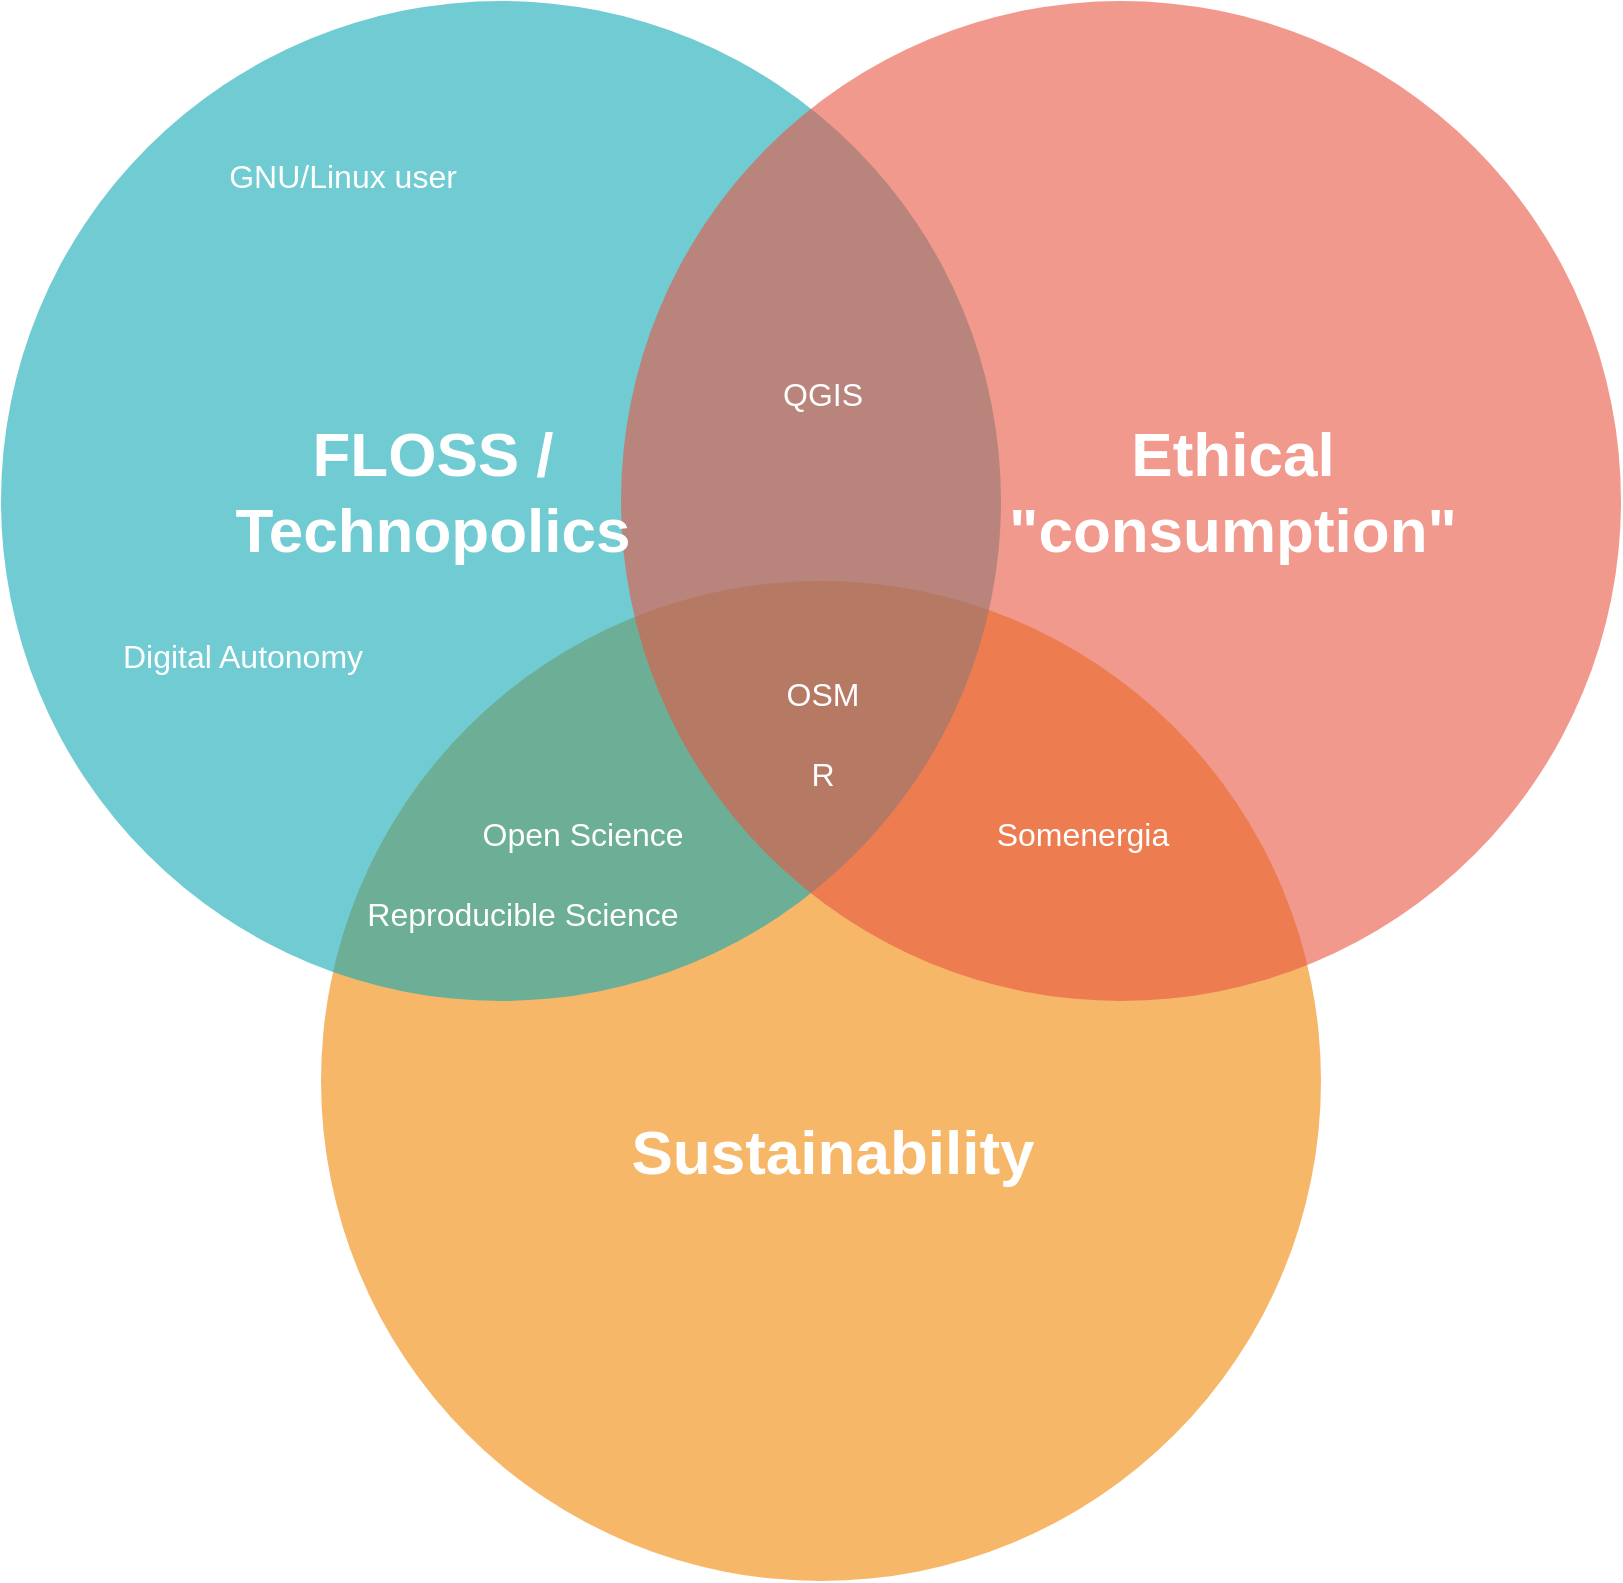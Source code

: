 <mxfile version="14.6.13" type="device" pages="4"><diagram id="3228e29e-7158-1315-38df-8450db1d8a1d" name="Values"><mxGraphModel dx="1102" dy="935" grid="1" gridSize="10" guides="1" tooltips="1" connect="1" arrows="1" fold="1" page="1" pageScale="1" pageWidth="1169" pageHeight="827" background="#ffffff" math="0" shadow="0"><root><mxCell id="0"/><mxCell id="1" parent="0"/><mxCell id="21531" value="" style="ellipse;fillColor=#F08705;opacity=60;strokeColor=none;html=1;fontColor=#FFFFFF;" parent="1" vertex="1"><mxGeometry x="339.5" y="308.5" width="500" height="500" as="geometry"/></mxCell><mxCell id="21532" value="" style="ellipse;fillColor=#12AAB5;opacity=60;strokeColor=none;html=1;fontColor=#FFFFFF;" parent="1" vertex="1"><mxGeometry x="179.5" y="18.5" width="500" height="500" as="geometry"/></mxCell><mxCell id="21533" value="" style="ellipse;fillColor=#e85642;opacity=60;strokeColor=none;html=1;fontColor=#FFFFFF;" parent="1" vertex="1"><mxGeometry x="489.5" y="18.5" width="500" height="500" as="geometry"/></mxCell><mxCell id="21534" value="&lt;div&gt;FLOSS / &lt;br&gt;&lt;/div&gt;&lt;div&gt;Technopolics&lt;/div&gt;" style="text;fontSize=31;align=center;verticalAlign=middle;html=1;fontColor=#FFFFFF;fontStyle=1" parent="1" vertex="1"><mxGeometry x="299.5" y="228.5" width="190" height="70" as="geometry"/></mxCell><mxCell id="21535" value="Ethical &lt;br&gt;&quot;consumption&quot;" style="text;fontSize=31;align=center;verticalAlign=middle;html=1;fontColor=#FFFFFF;fontStyle=1" parent="1" vertex="1"><mxGeometry x="699.5" y="228.5" width="190" height="70" as="geometry"/></mxCell><mxCell id="21536" value="Sustainability" style="text;fontSize=31;align=center;verticalAlign=middle;html=1;fontColor=#FFFFFF;fontStyle=1" parent="1" vertex="1"><mxGeometry x="499.5" y="558.5" width="190" height="70" as="geometry"/></mxCell><mxCell id="21537" value="QGIS" style="text;align=center;html=1;fontColor=#FFFFFF;fontSize=16;" parent="1" vertex="1"><mxGeometry x="569.5" y="198.5" width="40" height="40" as="geometry"/></mxCell><mxCell id="21538" value="Open Science" style="text;align=center;html=1;fontColor=#FFFFFF;fontSize=16;" parent="1" vertex="1"><mxGeometry x="450" y="418.5" width="39.5" height="40" as="geometry"/></mxCell><mxCell id="21539" value="Somenergia" style="text;align=center;html=1;fontColor=#FFFFFF;fontSize=16;" parent="1" vertex="1"><mxGeometry x="699.5" y="418.5" width="40" height="40" as="geometry"/></mxCell><mxCell id="21540" value="OSM" style="text;align=center;html=1;fontColor=#FFFFFF;fontSize=16;" parent="1" vertex="1"><mxGeometry x="569.5" y="348.5" width="40" height="40" as="geometry"/></mxCell><mxCell id="L7R1ZUblOKfcXM-o8WsT-21541" value="Digital Autonomy" style="text;align=center;html=1;fontColor=#FFFFFF;fontSize=16;" parent="1" vertex="1"><mxGeometry x="280" y="330" width="40" height="40" as="geometry"/></mxCell><mxCell id="0jDeaZAN3z2AI763hmqz-21540" value="GNU/Linux user" style="text;align=center;html=1;fontColor=#FFFFFF;fontSize=16;" parent="1" vertex="1"><mxGeometry x="330" y="90" width="40" height="40" as="geometry"/></mxCell><mxCell id="0jDeaZAN3z2AI763hmqz-21541" value="Reproducible Science" style="text;align=center;html=1;fontColor=#FFFFFF;fontSize=16;" parent="1" vertex="1"><mxGeometry x="420" y="458.5" width="39.5" height="40" as="geometry"/></mxCell><mxCell id="0jDeaZAN3z2AI763hmqz-21543" value="R" style="text;align=center;html=1;fontColor=#FFFFFF;fontSize=16;" parent="1" vertex="1"><mxGeometry x="569.5" y="388.5" width="40" height="40" as="geometry"/></mxCell></root></mxGraphModel></diagram><diagram name="Còpia de Values" id="Syye2Wit6tDjKBAVRfvJ"><mxGraphModel dx="1102" dy="935" grid="1" gridSize="10" guides="1" tooltips="1" connect="1" arrows="1" fold="1" page="1" pageScale="1" pageWidth="1169" pageHeight="827" background="#ffffff" math="0" shadow="0"><root><mxCell id="gfwOEbnSipymt2M-G1z--0"/><mxCell id="gfwOEbnSipymt2M-G1z--1" parent="gfwOEbnSipymt2M-G1z--0"/><mxCell id="gfwOEbnSipymt2M-G1z--38" value="" style="ellipse;fillColor=#12AAB5;opacity=60;strokeColor=none;html=1;fontColor=#FFFFFF;" vertex="1" parent="gfwOEbnSipymt2M-G1z--1"><mxGeometry x="250.5" y="570" width="370" height="171.5" as="geometry"/></mxCell><mxCell id="gfwOEbnSipymt2M-G1z--3" value="" style="ellipse;fillColor=#12AAB5;opacity=60;strokeColor=none;html=1;fontColor=#FFFFFF;" vertex="1" parent="gfwOEbnSipymt2M-G1z--1"><mxGeometry x="180" y="270" width="500" height="500" as="geometry"/></mxCell><mxCell id="gfwOEbnSipymt2M-G1z--4" value="" style="ellipse;fillColor=#e85642;opacity=60;strokeColor=none;html=1;fontColor=#FFFFFF;" vertex="1" parent="gfwOEbnSipymt2M-G1z--1"><mxGeometry x="490" y="270" width="500" height="500" as="geometry"/></mxCell><mxCell id="gfwOEbnSipymt2M-G1z--5" value="&lt;div&gt;Research interests&lt;/div&gt;&lt;div&gt;and skills&lt;/div&gt;" style="text;fontSize=31;align=center;verticalAlign=middle;html=1;fontColor=#FFFFFF;fontStyle=1" vertex="1" parent="gfwOEbnSipymt2M-G1z--1"><mxGeometry x="230.25" y="485" width="190" height="70" as="geometry"/></mxCell><mxCell id="gfwOEbnSipymt2M-G1z--6" value="Values" style="text;fontSize=31;align=center;verticalAlign=middle;html=1;fontColor=#FFFFFF;fontStyle=1" vertex="1" parent="gfwOEbnSipymt2M-G1z--1"><mxGeometry x="750.5" y="471.5" width="190" height="70" as="geometry"/></mxCell><mxCell id="gfwOEbnSipymt2M-G1z--9" value="Open Science" style="text;align=center;html=1;fontColor=#FFFFFF;fontSize=16;" vertex="1" parent="gfwOEbnSipymt2M-G1z--1"><mxGeometry x="565.5" y="571.5" width="39.5" height="40" as="geometry"/></mxCell><mxCell id="gfwOEbnSipymt2M-G1z--10" value="(Techno)politics" style="text;align=center;html=1;fontColor=#FFFFFF;fontSize=16;fontStyle=1" vertex="1" parent="gfwOEbnSipymt2M-G1z--1"><mxGeometry x="700" y="670" width="40" height="40" as="geometry"/></mxCell><mxCell id="gfwOEbnSipymt2M-G1z--11" value="OSM" style="text;align=center;html=1;fontColor=#FFFFFF;fontSize=16;" vertex="1" parent="gfwOEbnSipymt2M-G1z--1"><mxGeometry x="565.5" y="670" width="40" height="40" as="geometry"/></mxCell><mxCell id="gfwOEbnSipymt2M-G1z--12" value="FLOSS" style="text;align=center;html=1;fontColor=#FFFFFF;fontSize=16;" vertex="1" parent="gfwOEbnSipymt2M-G1z--1"><mxGeometry x="280.5" y="581.5" width="40" height="40" as="geometry"/></mxCell><mxCell id="gfwOEbnSipymt2M-G1z--13" value="GNU/Linux user" style="text;align=center;html=1;fontColor=#FFFFFF;fontSize=16;" vertex="1" parent="gfwOEbnSipymt2M-G1z--1"><mxGeometry x="300" y="640" width="40" height="40" as="geometry"/></mxCell><mxCell id="gfwOEbnSipymt2M-G1z--14" value="Reproducible Science" style="text;align=center;html=1;fontColor=#FFFFFF;fontSize=16;" vertex="1" parent="gfwOEbnSipymt2M-G1z--1"><mxGeometry x="565.5" y="600" width="39.5" height="40" as="geometry"/></mxCell><mxCell id="gfwOEbnSipymt2M-G1z--15" value="R" style="text;align=center;html=1;fontColor=#FFFFFF;fontSize=16;" vertex="1" parent="gfwOEbnSipymt2M-G1z--1"><mxGeometry x="570" y="640" width="40" height="40" as="geometry"/></mxCell><mxCell id="gfwOEbnSipymt2M-G1z--17" value="" style="ellipse;fillColor=#12AAB5;opacity=60;strokeColor=none;html=1;fontColor=#FFFFFF;" vertex="1" parent="gfwOEbnSipymt2M-G1z--1"><mxGeometry x="290" y="275.75" width="300.5" height="171.5" as="geometry"/></mxCell><mxCell id="gfwOEbnSipymt2M-G1z--16" value="Urban Studies" style="text;align=center;html=1;fontColor=#FFFFFF;fontSize=16;fontStyle=1" vertex="1" parent="gfwOEbnSipymt2M-G1z--1"><mxGeometry x="420.25" y="311.5" width="40" height="40" as="geometry"/></mxCell><mxCell id="gfwOEbnSipymt2M-G1z--19" value="Common Good" style="text;align=center;html=1;fontColor=#FFFFFF;fontSize=16;" vertex="1" parent="gfwOEbnSipymt2M-G1z--1"><mxGeometry x="730.5" y="361.5" width="40" height="40" as="geometry"/></mxCell><mxCell id="gfwOEbnSipymt2M-G1z--20" value="Urban Commons" style="text;align=center;html=1;fontColor=#FFFFFF;fontSize=16;" vertex="1" parent="gfwOEbnSipymt2M-G1z--1"><mxGeometry x="570" y="445" width="40" height="40" as="geometry"/></mxCell><mxCell id="gfwOEbnSipymt2M-G1z--22" value="Equity" style="text;align=center;html=1;fontColor=#FFFFFF;fontSize=16;fontStyle=1" vertex="1" parent="gfwOEbnSipymt2M-G1z--1"><mxGeometry x="740" y="410" width="40" height="40" as="geometry"/></mxCell><mxCell id="gfwOEbnSipymt2M-G1z--23" value="Sustainability" style="text;align=center;html=1;fontColor=#FFFFFF;fontSize=16;fontStyle=1" vertex="1" parent="gfwOEbnSipymt2M-G1z--1"><mxGeometry x="740" y="611.5" width="40" height="40" as="geometry"/></mxCell><mxCell id="gfwOEbnSipymt2M-G1z--24" value="Co-creation / Collaboration" style="text;align=center;html=1;fontColor=#FFFFFF;fontSize=18;fontStyle=1" vertex="1" parent="gfwOEbnSipymt2M-G1z--1"><mxGeometry x="560.5" y="520" width="40" height="40" as="geometry"/></mxCell><mxCell id="gfwOEbnSipymt2M-G1z--26" value="Spatial justice" style="text;align=center;html=1;fontColor=#FFFFFF;fontSize=16;" vertex="1" parent="gfwOEbnSipymt2M-G1z--1"><mxGeometry x="565.5" y="341.5" width="40" height="40" as="geometry"/></mxCell><mxCell id="gfwOEbnSipymt2M-G1z--27" value="Openness" style="text;align=center;html=1;fontColor=#FFFFFF;fontSize=16;" vertex="1" parent="gfwOEbnSipymt2M-G1z--1"><mxGeometry x="850" y="381.5" width="40" height="40" as="geometry"/></mxCell><mxCell id="gfwOEbnSipymt2M-G1z--28" value="Ethical consumption" style="text;align=center;html=1;fontColor=#FFFFFF;fontSize=16;fontStyle=1" vertex="1" parent="gfwOEbnSipymt2M-G1z--1"><mxGeometry x="880.5" y="571.5" width="40" height="40" as="geometry"/></mxCell><mxCell id="gfwOEbnSipymt2M-G1z--30" value="Data Scientist &lt;br&gt;wannabe" style="text;align=center;html=1;fontColor=#FFFFFF;fontSize=16;fontStyle=1" vertex="1" parent="gfwOEbnSipymt2M-G1z--1"><mxGeometry x="310.5" y="381.5" width="40" height="40" as="geometry"/></mxCell><mxCell id="gfwOEbnSipymt2M-G1z--31" value="Digital Autonomy" style="text;align=center;html=1;fontColor=#FFFFFF;fontSize=16;" vertex="1" parent="gfwOEbnSipymt2M-G1z--1"><mxGeometry x="390.5" y="600" width="40" height="40" as="geometry"/></mxCell><mxCell id="gfwOEbnSipymt2M-G1z--34" value="Materialisation of values &lt;br&gt;and regulations" style="text;align=center;html=1;fontColor=#FFFFFF;fontSize=16;" vertex="1" parent="gfwOEbnSipymt2M-G1z--1"><mxGeometry x="410" y="341.5" width="40" height="40" as="geometry"/></mxCell><mxCell id="gfwOEbnSipymt2M-G1z--35" value="Sharing economy" style="text;align=center;html=1;fontColor=#FFFFFF;fontSize=16;" vertex="1" parent="gfwOEbnSipymt2M-G1z--1"><mxGeometry x="860.5" y="630" width="40" height="40" as="geometry"/></mxCell><mxCell id="gfwOEbnSipymt2M-G1z--36" value="Digital spaces" style="text;align=center;html=1;fontColor=#FFFFFF;fontSize=16;fontStyle=1" vertex="1" parent="gfwOEbnSipymt2M-G1z--1"><mxGeometry x="400.5" y="701.5" width="40" height="40" as="geometry"/></mxCell><mxCell id="gfwOEbnSipymt2M-G1z--37" value="Geospatial information" style="text;align=center;html=1;fontColor=#FFFFFF;fontSize=16;" vertex="1" parent="gfwOEbnSipymt2M-G1z--1"><mxGeometry x="440.5" y="405" width="40" height="40" as="geometry"/></mxCell><mxCell id="gfwOEbnSipymt2M-G1z--8" value="Maps" style="text;align=center;html=1;fontColor=#FFFFFF;fontSize=16;" vertex="1" parent="gfwOEbnSipymt2M-G1z--1"><mxGeometry x="560.5" y="381.5" width="40" height="40" as="geometry"/></mxCell><mxCell id="gfwOEbnSipymt2M-G1z--39" value="Sharing" style="text;align=center;html=1;fontColor=#FFFFFF;fontSize=16;" vertex="1" parent="gfwOEbnSipymt2M-G1z--1"><mxGeometry x="810" y="311.5" width="40" height="40" as="geometry"/></mxCell><mxCell id="gfwOEbnSipymt2M-G1z--40" value="UBI" style="text;align=center;html=1;fontColor=#FFFFFF;fontSize=16;" vertex="1" parent="gfwOEbnSipymt2M-G1z--1"><mxGeometry x="730.5" y="541.5" width="40" height="40" as="geometry"/></mxCell><mxCell id="gfwOEbnSipymt2M-G1z--41" value="&lt;div&gt;My ideal job/research project&lt;/div&gt;" style="text;fontSize=31;align=center;verticalAlign=middle;html=1;fontStyle=1;fontColor=#525960;" vertex="1" parent="gfwOEbnSipymt2M-G1z--1"><mxGeometry x="470" y="170" width="190" height="70" as="geometry"/></mxCell></root></mxGraphModel></diagram><diagram name="Còpia de Tools" id="t-THVrv_zcatqqueRPVJ"><mxGraphModel dx="1102" dy="935" grid="1" gridSize="10" guides="1" tooltips="1" connect="1" arrows="1" fold="1" page="1" pageScale="1" pageWidth="1169" pageHeight="827" background="#ffffff" math="0" shadow="0"><root><mxCell id="UZdKKHR2hVLY2wVx0HVP-0"/><mxCell id="UZdKKHR2hVLY2wVx0HVP-1" parent="UZdKKHR2hVLY2wVx0HVP-0"/><mxCell id="UZdKKHR2hVLY2wVx0HVP-2" value="" style="ellipse;fillColor=#F08705;opacity=60;strokeColor=none;html=1;fontColor=#FFFFFF;" vertex="1" parent="UZdKKHR2hVLY2wVx0HVP-1"><mxGeometry x="339.5" y="308.5" width="500" height="500" as="geometry"/></mxCell><mxCell id="UZdKKHR2hVLY2wVx0HVP-3" value="" style="ellipse;fillColor=#12AAB5;opacity=60;strokeColor=none;html=1;fontColor=#FFFFFF;" vertex="1" parent="UZdKKHR2hVLY2wVx0HVP-1"><mxGeometry x="179.5" y="18.5" width="500" height="500" as="geometry"/></mxCell><mxCell id="UZdKKHR2hVLY2wVx0HVP-4" value="" style="ellipse;fillColor=#e85642;opacity=60;strokeColor=none;html=1;fontColor=#FFFFFF;" vertex="1" parent="UZdKKHR2hVLY2wVx0HVP-1"><mxGeometry x="489.5" y="18.5" width="500" height="500" as="geometry"/></mxCell><mxCell id="UZdKKHR2hVLY2wVx0HVP-5" value="&lt;div&gt;FLOSS / &lt;br&gt;&lt;/div&gt;&lt;div&gt;Technopolics&lt;/div&gt;" style="text;fontSize=31;align=center;verticalAlign=middle;html=1;fontColor=#FFFFFF;fontStyle=1" vertex="1" parent="UZdKKHR2hVLY2wVx0HVP-1"><mxGeometry x="299.5" y="228.5" width="190" height="70" as="geometry"/></mxCell><mxCell id="UZdKKHR2hVLY2wVx0HVP-6" value="Maps" style="text;fontSize=31;align=center;verticalAlign=middle;html=1;fontColor=#FFFFFF;fontStyle=1" vertex="1" parent="UZdKKHR2hVLY2wVx0HVP-1"><mxGeometry x="699.5" y="228.5" width="190" height="70" as="geometry"/></mxCell><mxCell id="UZdKKHR2hVLY2wVx0HVP-7" value="Science" style="text;fontSize=31;align=center;verticalAlign=middle;html=1;fontColor=#FFFFFF;fontStyle=1" vertex="1" parent="UZdKKHR2hVLY2wVx0HVP-1"><mxGeometry x="499.5" y="558.5" width="190" height="70" as="geometry"/></mxCell><mxCell id="UZdKKHR2hVLY2wVx0HVP-8" value="QGIS" style="text;align=center;html=1;fontColor=#FFFFFF;fontSize=16;" vertex="1" parent="UZdKKHR2hVLY2wVx0HVP-1"><mxGeometry x="569.5" y="198.5" width="40" height="40" as="geometry"/></mxCell><mxCell id="UZdKKHR2hVLY2wVx0HVP-9" value="Open Science" style="text;align=center;html=1;fontColor=#FFFFFF;fontSize=16;" vertex="1" parent="UZdKKHR2hVLY2wVx0HVP-1"><mxGeometry x="450" y="418.5" width="39.5" height="40" as="geometry"/></mxCell><mxCell id="UZdKKHR2hVLY2wVx0HVP-10" value="Chaos" style="text;align=center;html=1;fontColor=#FFFFFF;fontSize=16;" vertex="1" parent="UZdKKHR2hVLY2wVx0HVP-1"><mxGeometry x="699.5" y="418.5" width="40" height="40" as="geometry"/></mxCell><mxCell id="UZdKKHR2hVLY2wVx0HVP-11" value="OSM" style="text;align=center;html=1;fontColor=#FFFFFF;fontSize=16;" vertex="1" parent="UZdKKHR2hVLY2wVx0HVP-1"><mxGeometry x="569.5" y="348.5" width="40" height="40" as="geometry"/></mxCell><mxCell id="UZdKKHR2hVLY2wVx0HVP-12" value="Digital Autonomy" style="text;align=center;html=1;fontColor=#FFFFFF;fontSize=16;" vertex="1" parent="UZdKKHR2hVLY2wVx0HVP-1"><mxGeometry x="280" y="330" width="40" height="40" as="geometry"/></mxCell><mxCell id="UZdKKHR2hVLY2wVx0HVP-13" value="GNU/Linux user" style="text;align=center;html=1;fontColor=#FFFFFF;fontSize=16;" vertex="1" parent="UZdKKHR2hVLY2wVx0HVP-1"><mxGeometry x="330" y="90" width="40" height="40" as="geometry"/></mxCell><mxCell id="UZdKKHR2hVLY2wVx0HVP-14" value="Reproducible Science" style="text;align=center;html=1;fontColor=#FFFFFF;fontSize=16;" vertex="1" parent="UZdKKHR2hVLY2wVx0HVP-1"><mxGeometry x="420" y="458.5" width="39.5" height="40" as="geometry"/></mxCell><mxCell id="UZdKKHR2hVLY2wVx0HVP-15" value="R" style="text;align=center;html=1;fontColor=#FFFFFF;fontSize=16;" vertex="1" parent="UZdKKHR2hVLY2wVx0HVP-1"><mxGeometry x="569.5" y="388.5" width="40" height="40" as="geometry"/></mxCell></root></mxGraphModel></diagram><diagram name="Research" id="_u0j_YdzVvvQvMF5E24K"><mxGraphModel dx="525" dy="445" grid="1" gridSize="10" guides="1" tooltips="1" connect="1" arrows="1" fold="1" page="1" pageScale="1" pageWidth="1169" pageHeight="827" background="#ffffff" math="0" shadow="0"><root><mxCell id="OORnpFgo3wmxTNl_n435-0"/><mxCell id="OORnpFgo3wmxTNl_n435-1" parent="OORnpFgo3wmxTNl_n435-0"/><mxCell id="OORnpFgo3wmxTNl_n435-16" value="" style="ellipse;opacity=60;html=1;strokeColor=none;fillColor=#B9E0A5;" vertex="1" parent="OORnpFgo3wmxTNl_n435-1"><mxGeometry x="179.5" y="308.5" width="500" height="500" as="geometry"/></mxCell><mxCell id="OORnpFgo3wmxTNl_n435-2" value="" style="ellipse;fillColor=#F08705;opacity=60;strokeColor=none;html=1;fontColor=#FFFFFF;" vertex="1" parent="OORnpFgo3wmxTNl_n435-1"><mxGeometry x="480" y="298.5" width="500" height="500" as="geometry"/></mxCell><mxCell id="OORnpFgo3wmxTNl_n435-3" value="" style="ellipse;fillColor=#12AAB5;opacity=60;strokeColor=none;html=1;fontColor=#FFFFFF;" vertex="1" parent="OORnpFgo3wmxTNl_n435-1"><mxGeometry x="179.5" y="18.5" width="500" height="500" as="geometry"/></mxCell><mxCell id="OORnpFgo3wmxTNl_n435-4" value="" style="ellipse;fillColor=#e85642;opacity=60;strokeColor=none;html=1;fontColor=#FFFFFF;" vertex="1" parent="OORnpFgo3wmxTNl_n435-1"><mxGeometry x="489.5" y="18.5" width="500" height="500" as="geometry"/></mxCell><mxCell id="OORnpFgo3wmxTNl_n435-5" value="&lt;div&gt;Urbanisation&lt;/div&gt;" style="text;fontSize=31;align=center;verticalAlign=middle;html=1;fontColor=#FFFFFF;fontStyle=1" vertex="1" parent="OORnpFgo3wmxTNl_n435-1"><mxGeometry x="289.25" y="233.5" width="190" height="70" as="geometry"/></mxCell><mxCell id="OORnpFgo3wmxTNl_n435-6" value="Collaboration /&lt;br&gt;Collective-action" style="text;fontSize=31;align=center;verticalAlign=middle;html=1;fontColor=#FFFFFF;fontStyle=1" vertex="1" parent="OORnpFgo3wmxTNl_n435-1"><mxGeometry x="699.75" y="233.5" width="190" height="70" as="geometry"/></mxCell><mxCell id="OORnpFgo3wmxTNl_n435-7" value="Data Science&lt;br&gt;wannabe" style="text;fontSize=31;align=center;verticalAlign=middle;html=1;fontColor=#FFFFFF;fontStyle=1" vertex="1" parent="OORnpFgo3wmxTNl_n435-1"><mxGeometry x="660" y="558.5" width="190" height="70" as="geometry"/></mxCell><mxCell id="OORnpFgo3wmxTNl_n435-8" value="&lt;font color=&quot;#000000&quot;&gt;QGIS&lt;/font&gt;" style="text;align=center;html=1;fontColor=#FFFFFF;fontSize=16;" vertex="1" parent="OORnpFgo3wmxTNl_n435-1"><mxGeometry x="569.5" y="550" width="40" height="40" as="geometry"/></mxCell><mxCell id="OORnpFgo3wmxTNl_n435-10" value="Chaos" style="text;align=center;html=1;fontColor=#FFFFFF;fontSize=16;" vertex="1" parent="OORnpFgo3wmxTNl_n435-1"><mxGeometry x="699.5" y="418.5" width="40" height="40" as="geometry"/></mxCell><mxCell id="OORnpFgo3wmxTNl_n435-11" value="OSM" style="text;align=center;html=1;fontSize=16;fontColor=#1A1A1A;" vertex="1" parent="OORnpFgo3wmxTNl_n435-1"><mxGeometry x="544" y="458.5" width="40" height="40" as="geometry"/></mxCell><mxCell id="OORnpFgo3wmxTNl_n435-14" value="Urban Commons" style="text;align=center;html=1;fontColor=#FFFFFF;fontSize=16;" vertex="1" parent="OORnpFgo3wmxTNl_n435-1"><mxGeometry x="565" y="240" width="39.5" height="38.5" as="geometry"/></mxCell><mxCell id="OORnpFgo3wmxTNl_n435-15" value="R" style="text;align=center;html=1;fontSize=16;fontColor=#1A1A1A;" vertex="1" parent="OORnpFgo3wmxTNl_n435-1"><mxGeometry x="565" y="418.5" width="40" height="40" as="geometry"/></mxCell><mxCell id="OORnpFgo3wmxTNl_n435-17" value="Maps" style="text;fontSize=31;align=center;verticalAlign=middle;html=1;fontColor=#FFFFFF;fontStyle=1" vertex="1" parent="OORnpFgo3wmxTNl_n435-1"><mxGeometry x="280" y="568.5" width="190" height="70" as="geometry"/></mxCell><mxCell id="OORnpFgo3wmxTNl_n435-19" value="Zaragoa Accesible" style="text;align=center;html=1;fontColor=#FFFFFF;fontSize=16;" vertex="1" parent="OORnpFgo3wmxTNl_n435-1"><mxGeometry x="560" y="370" width="39.5" height="38.5" as="geometry"/></mxCell><mxCell id="OORnpFgo3wmxTNl_n435-20" value="Themes" style="text;html=1;align=center;verticalAlign=middle;resizable=0;points=[];autosize=1;strokeColor=none;fontColor=#1A1A1A;horizontal=0;fontSize=42;" vertex="1" parent="OORnpFgo3wmxTNl_n435-1"><mxGeometry x="75" y="179.25" width="70" height="160" as="geometry"/></mxCell><mxCell id="OORnpFgo3wmxTNl_n435-22" value="Tools" style="text;html=1;align=center;verticalAlign=middle;resizable=0;points=[];autosize=1;strokeColor=none;fontColor=#1A1A1A;horizontal=0;fontSize=42;" vertex="1" parent="OORnpFgo3wmxTNl_n435-1"><mxGeometry x="70" y="520" width="70" height="100" as="geometry"/></mxCell></root></mxGraphModel></diagram></mxfile>